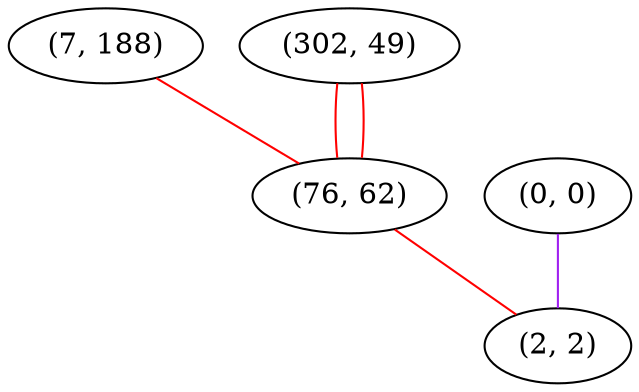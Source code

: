 graph "" {
"(7, 188)";
"(302, 49)";
"(0, 0)";
"(76, 62)";
"(2, 2)";
"(7, 188)" -- "(76, 62)"  [color=red, key=0, weight=1];
"(302, 49)" -- "(76, 62)"  [color=red, key=0, weight=1];
"(302, 49)" -- "(76, 62)"  [color=red, key=1, weight=1];
"(0, 0)" -- "(2, 2)"  [color=purple, key=0, weight=4];
"(76, 62)" -- "(2, 2)"  [color=red, key=0, weight=1];
}
